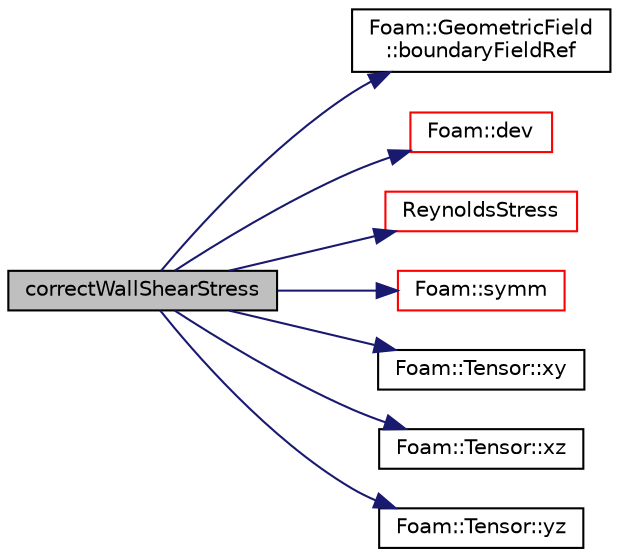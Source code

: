 digraph "correctWallShearStress"
{
  bgcolor="transparent";
  edge [fontname="Helvetica",fontsize="10",labelfontname="Helvetica",labelfontsize="10"];
  node [fontname="Helvetica",fontsize="10",shape=record];
  rankdir="LR";
  Node1 [label="correctWallShearStress",height=0.2,width=0.4,color="black", fillcolor="grey75", style="filled", fontcolor="black"];
  Node1 -> Node2 [color="midnightblue",fontsize="10",style="solid",fontname="Helvetica"];
  Node2 [label="Foam::GeometricField\l::boundaryFieldRef",height=0.2,width=0.4,color="black",URL="$a00930.html#af3831c9fea9f6ae7532a6d57cc67c959",tooltip="Return a reference to the boundary field. "];
  Node1 -> Node3 [color="midnightblue",fontsize="10",style="solid",fontname="Helvetica"];
  Node3 [label="Foam::dev",height=0.2,width=0.4,color="red",URL="$a10887.html#a042ede1d98e91923a7cc5e14e9f86854"];
  Node1 -> Node4 [color="midnightblue",fontsize="10",style="solid",fontname="Helvetica"];
  Node4 [label="ReynoldsStress",height=0.2,width=0.4,color="red",URL="$a02246.html#ad77bc0be954d5ad60c35d821c879eaec",tooltip="Construct from components. "];
  Node1 -> Node5 [color="midnightblue",fontsize="10",style="solid",fontname="Helvetica"];
  Node5 [label="Foam::symm",height=0.2,width=0.4,color="red",URL="$a10887.html#a112755faabb5ff081d7a25a936a1d3c4"];
  Node1 -> Node6 [color="midnightblue",fontsize="10",style="solid",fontname="Helvetica"];
  Node6 [label="Foam::Tensor::xy",height=0.2,width=0.4,color="black",URL="$a02650.html#a9eba447e6738c78e6b0694c15b09236e"];
  Node1 -> Node7 [color="midnightblue",fontsize="10",style="solid",fontname="Helvetica"];
  Node7 [label="Foam::Tensor::xz",height=0.2,width=0.4,color="black",URL="$a02650.html#a217bb40fe6bbc4fd0d1f61fb1585d47e"];
  Node1 -> Node8 [color="midnightblue",fontsize="10",style="solid",fontname="Helvetica"];
  Node8 [label="Foam::Tensor::yz",height=0.2,width=0.4,color="black",URL="$a02650.html#aded7c943a25c96a9b28f63116b1060c8"];
}
